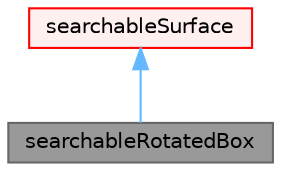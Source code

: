 digraph "searchableRotatedBox"
{
 // LATEX_PDF_SIZE
  bgcolor="transparent";
  edge [fontname=Helvetica,fontsize=10,labelfontname=Helvetica,labelfontsize=10];
  node [fontname=Helvetica,fontsize=10,shape=box,height=0.2,width=0.4];
  Node1 [id="Node000001",label="searchableRotatedBox",height=0.2,width=0.4,color="gray40", fillcolor="grey60", style="filled", fontcolor="black",tooltip="Searching on a rotated box."];
  Node2 -> Node1 [id="edge1_Node000001_Node000002",dir="back",color="steelblue1",style="solid",tooltip=" "];
  Node2 [id="Node000002",label="searchableSurface",height=0.2,width=0.4,color="red", fillcolor="#FFF0F0", style="filled",URL="$classFoam_1_1searchableSurface.html",tooltip="Base class of (analytical or triangulated) surface. Encapsulates all the search routines...."];
}
